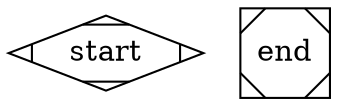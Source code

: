 digraph G {
	graph [bb="0,0,449,428",
		xdotversion="1.2"];
	subgraph cluster_0 {
		graph [style=filled,
			xdotversion=""];
		node [style=filled,
			color=white];
	}
	subgraph cluster_1 {
		graph [color=blue,
			xdotversion=""];
	}
	start [shape=Mdiamond, pos="421,218", width="0.75", height="0.50", _draw_="c 5 -black p 4 421 236 394 218 421 200 448 218 c 5 -black L 2 404 225 404 211 c 5 -black L 2 411 207 431 207 c 5 -black L 2 438 \
211 438 225 c 5 -black L 2 431 229 411 229 ", _ldraw_="F 14.000000 11 -Times-Roman c 5 -black T 421 210 0 18 5 -start "];
	end [shape=Msquare, pos="19,218", width="0.50", height="0.50", _draw_="c 5 -black p 4 37 236 1 236 1 200 37 200 c 5 -black L 2 13 236 1 224 c 5 -black L 2 1 212 13 200 c 5 -black L 2 25 200 37 212 c \
5 -black L 2 37 224 25 236 ", _ldraw_="F 14.000000 11 -Times-Roman c 5 -black T 19 210 0 15 3 -end "];
}
